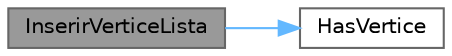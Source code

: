 digraph "InserirVerticeLista"
{
 // LATEX_PDF_SIZE
  bgcolor="transparent";
  edge [fontname=Helvetica,fontsize=10,labelfontname=Helvetica,labelfontsize=10];
  node [fontname=Helvetica,fontsize=10,shape=box,height=0.2,width=0.4];
  rankdir="LR";
  Node1 [id="Node000001",label="InserirVerticeLista",height=0.2,width=0.4,color="gray40", fillcolor="grey60", style="filled", fontcolor="black",tooltip=" "];
  Node1 -> Node2 [id="edge2_Node000001_Node000002",color="steelblue1",style="solid",tooltip=" "];
  Node2 [id="Node000002",label="HasVertice",height=0.2,width=0.4,color="grey40", fillcolor="white", style="filled",URL="$_vertice_8c.html#ab5e78e4ad676402c4b7b4da683da3674",tooltip=" "];
}

